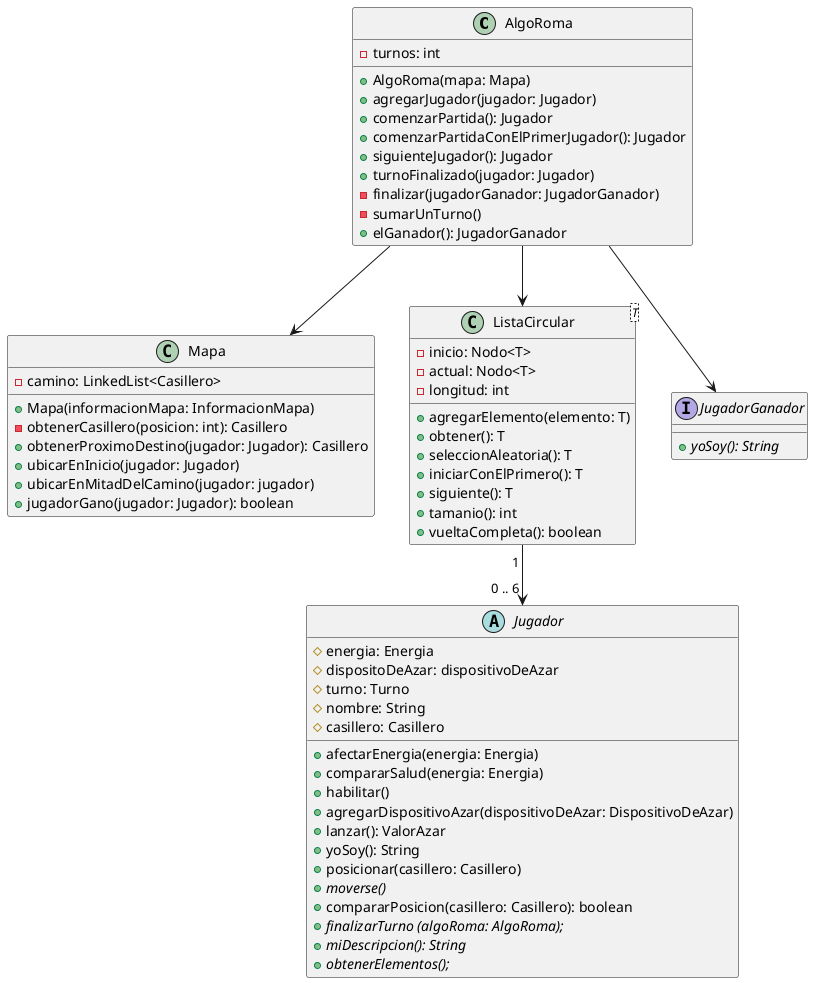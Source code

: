 @startuml AlgoRoma

class AlgoRoma{
    -turnos: int
    +AlgoRoma(mapa: Mapa)
    +agregarJugador(jugador: Jugador)
    +comenzarPartida(): Jugador
    +comenzarPartidaConElPrimerJugador(): Jugador
    +siguienteJugador(): Jugador
    +turnoFinalizado(jugador: Jugador)
    -finalizar(jugadorGanador: JugadorGanador)
    -sumarUnTurno()
    +elGanador(): JugadorGanador
}


class ListaCircular<T>{
    -inicio: Nodo<T>
    -actual: Nodo<T>
    -longitud: int
    +agregarElemento(elemento: T)
    +obtener(): T
    +seleccionAleatoria(): T
    +iniciarConElPrimero(): T
    +siguiente(): T
    +tamanio(): int
    +vueltaCompleta(): boolean
}


abstract class Jugador{
    #energia: Energia
    #dispositoDeAzar: dispositivoDeAzar
    #turno: Turno
    #nombre: String
    #casillero: Casillero
    +afectarEnergia(energia: Energia)
    +compararSalud(energia: Energia)
    +habilitar()
    +agregarDispositivoAzar(dispositivoDeAzar: DispositivoDeAzar)
    +lanzar(): ValorAzar
    +yoSoy(): String
    +posicionar(casillero: Casillero)
    +{abstract}moverse()
    +compararPosicion(casillero: Casillero): boolean
    +{abstract}finalizarTurno (algoRoma: AlgoRoma);
    +{abstract}miDescripcion(): String
    +{abstract}obtenerElementos();
}


class Mapa{
    -camino: LinkedList<Casillero>
    +Mapa(informacionMapa: InformacionMapa)
    -obtenerCasillero(posicion: int): Casillero
    +obtenerProximoDestino(jugador: Jugador): Casillero
    +ubicarEnInicio(jugador: Jugador)
    +ubicarEnMitadDelCamino(jugador: jugador)
    +jugadorGano(jugador: Jugador): boolean
}


interface JugadorGanador{
    +{abstract}yoSoy(): String
}

Mapa -[hidden]> ListaCircular
ListaCircular -[hidden]> JugadorGanador


AlgoRoma --> ListaCircular

ListaCircular "1 " --> "0 .. 6 " Jugador

AlgoRoma --> Mapa
AlgoRoma --> JugadorGanador



@enduml